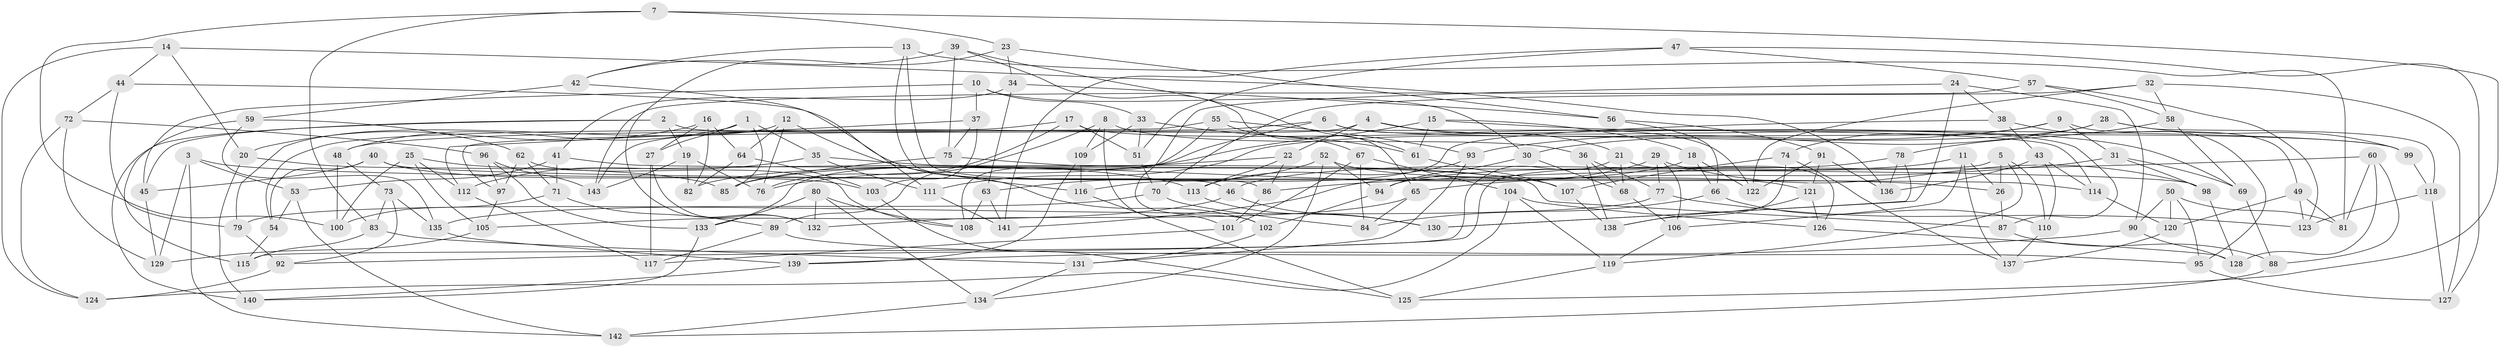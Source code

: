 // Generated by graph-tools (version 1.1) at 2025/11/02/27/25 16:11:45]
// undirected, 143 vertices, 286 edges
graph export_dot {
graph [start="1"]
  node [color=gray90,style=filled];
  1;
  2;
  3;
  4;
  5;
  6;
  7;
  8;
  9;
  10;
  11;
  12;
  13;
  14;
  15;
  16;
  17;
  18;
  19;
  20;
  21;
  22;
  23;
  24;
  25;
  26;
  27;
  28;
  29;
  30;
  31;
  32;
  33;
  34;
  35;
  36;
  37;
  38;
  39;
  40;
  41;
  42;
  43;
  44;
  45;
  46;
  47;
  48;
  49;
  50;
  51;
  52;
  53;
  54;
  55;
  56;
  57;
  58;
  59;
  60;
  61;
  62;
  63;
  64;
  65;
  66;
  67;
  68;
  69;
  70;
  71;
  72;
  73;
  74;
  75;
  76;
  77;
  78;
  79;
  80;
  81;
  82;
  83;
  84;
  85;
  86;
  87;
  88;
  89;
  90;
  91;
  92;
  93;
  94;
  95;
  96;
  97;
  98;
  99;
  100;
  101;
  102;
  103;
  104;
  105;
  106;
  107;
  108;
  109;
  110;
  111;
  112;
  113;
  114;
  115;
  116;
  117;
  118;
  119;
  120;
  121;
  122;
  123;
  124;
  125;
  126;
  127;
  128;
  129;
  130;
  131;
  132;
  133;
  134;
  135;
  136;
  137;
  138;
  139;
  140;
  141;
  142;
  143;
  1 -- 35;
  1 -- 85;
  1 -- 48;
  1 -- 27;
  2 -- 114;
  2 -- 140;
  2 -- 45;
  2 -- 19;
  3 -- 129;
  3 -- 26;
  3 -- 142;
  3 -- 53;
  4 -- 22;
  4 -- 69;
  4 -- 143;
  4 -- 21;
  5 -- 26;
  5 -- 119;
  5 -- 92;
  5 -- 110;
  6 -- 122;
  6 -- 133;
  6 -- 99;
  6 -- 48;
  7 -- 23;
  7 -- 100;
  7 -- 83;
  7 -- 125;
  8 -- 101;
  8 -- 89;
  8 -- 36;
  8 -- 109;
  9 -- 93;
  9 -- 49;
  9 -- 31;
  9 -- 74;
  10 -- 37;
  10 -- 33;
  10 -- 30;
  10 -- 45;
  11 -- 106;
  11 -- 46;
  11 -- 26;
  11 -- 137;
  12 -- 79;
  12 -- 64;
  12 -- 116;
  12 -- 76;
  13 -- 42;
  13 -- 81;
  13 -- 86;
  13 -- 46;
  14 -- 20;
  14 -- 44;
  14 -- 124;
  14 -- 136;
  15 -- 99;
  15 -- 61;
  15 -- 18;
  15 -- 76;
  16 -- 27;
  16 -- 20;
  16 -- 82;
  16 -- 64;
  17 -- 51;
  17 -- 54;
  17 -- 76;
  17 -- 87;
  18 -- 66;
  18 -- 122;
  18 -- 85;
  19 -- 143;
  19 -- 76;
  19 -- 82;
  20 -- 85;
  20 -- 140;
  21 -- 115;
  21 -- 68;
  21 -- 126;
  22 -- 82;
  22 -- 86;
  22 -- 113;
  23 -- 34;
  23 -- 56;
  23 -- 132;
  24 -- 90;
  24 -- 102;
  24 -- 130;
  24 -- 38;
  25 -- 113;
  25 -- 100;
  25 -- 112;
  25 -- 105;
  26 -- 87;
  27 -- 132;
  27 -- 117;
  28 -- 111;
  28 -- 118;
  28 -- 99;
  28 -- 30;
  29 -- 98;
  29 -- 77;
  29 -- 106;
  29 -- 141;
  30 -- 68;
  30 -- 94;
  31 -- 65;
  31 -- 69;
  31 -- 98;
  32 -- 127;
  32 -- 58;
  32 -- 70;
  32 -- 122;
  33 -- 61;
  33 -- 109;
  33 -- 51;
  34 -- 56;
  34 -- 63;
  34 -- 41;
  35 -- 111;
  35 -- 112;
  35 -- 87;
  36 -- 68;
  36 -- 77;
  36 -- 138;
  37 -- 75;
  37 -- 112;
  37 -- 103;
  38 -- 43;
  38 -- 95;
  38 -- 116;
  39 -- 42;
  39 -- 65;
  39 -- 75;
  39 -- 61;
  40 -- 54;
  40 -- 114;
  40 -- 103;
  40 -- 45;
  41 -- 53;
  41 -- 71;
  41 -- 98;
  42 -- 59;
  42 -- 111;
  43 -- 114;
  43 -- 110;
  43 -- 136;
  44 -- 79;
  44 -- 102;
  44 -- 72;
  45 -- 129;
  46 -- 130;
  46 -- 105;
  47 -- 141;
  47 -- 127;
  47 -- 51;
  47 -- 57;
  48 -- 73;
  48 -- 100;
  49 -- 120;
  49 -- 123;
  49 -- 81;
  50 -- 90;
  50 -- 81;
  50 -- 95;
  50 -- 120;
  51 -- 70;
  52 -- 94;
  52 -- 121;
  52 -- 63;
  52 -- 134;
  53 -- 142;
  53 -- 54;
  54 -- 115;
  55 -- 97;
  55 -- 108;
  55 -- 67;
  55 -- 93;
  56 -- 91;
  56 -- 66;
  57 -- 143;
  57 -- 123;
  57 -- 58;
  58 -- 69;
  58 -- 78;
  59 -- 62;
  59 -- 135;
  59 -- 115;
  60 -- 86;
  60 -- 81;
  60 -- 128;
  60 -- 88;
  61 -- 107;
  62 -- 108;
  62 -- 71;
  62 -- 97;
  63 -- 108;
  63 -- 141;
  64 -- 82;
  64 -- 103;
  65 -- 132;
  65 -- 84;
  66 -- 84;
  66 -- 110;
  67 -- 104;
  67 -- 84;
  67 -- 101;
  68 -- 106;
  69 -- 88;
  70 -- 135;
  70 -- 84;
  71 -- 89;
  71 -- 100;
  72 -- 96;
  72 -- 129;
  72 -- 124;
  73 -- 83;
  73 -- 135;
  73 -- 92;
  74 -- 107;
  74 -- 138;
  74 -- 137;
  75 -- 85;
  75 -- 107;
  77 -- 123;
  77 -- 79;
  78 -- 94;
  78 -- 136;
  78 -- 130;
  79 -- 92;
  80 -- 133;
  80 -- 134;
  80 -- 108;
  80 -- 132;
  83 -- 115;
  83 -- 131;
  86 -- 101;
  87 -- 88;
  88 -- 142;
  89 -- 95;
  89 -- 117;
  90 -- 139;
  90 -- 128;
  91 -- 121;
  91 -- 122;
  91 -- 136;
  92 -- 124;
  93 -- 131;
  93 -- 113;
  94 -- 102;
  95 -- 127;
  96 -- 143;
  96 -- 133;
  96 -- 97;
  97 -- 105;
  98 -- 128;
  99 -- 118;
  101 -- 117;
  102 -- 131;
  103 -- 125;
  104 -- 119;
  104 -- 126;
  104 -- 124;
  105 -- 129;
  106 -- 119;
  107 -- 138;
  109 -- 116;
  109 -- 139;
  110 -- 137;
  111 -- 141;
  112 -- 117;
  113 -- 130;
  114 -- 120;
  116 -- 125;
  118 -- 127;
  118 -- 123;
  119 -- 125;
  120 -- 137;
  121 -- 126;
  121 -- 138;
  126 -- 128;
  131 -- 134;
  133 -- 140;
  134 -- 142;
  135 -- 139;
  139 -- 140;
}
